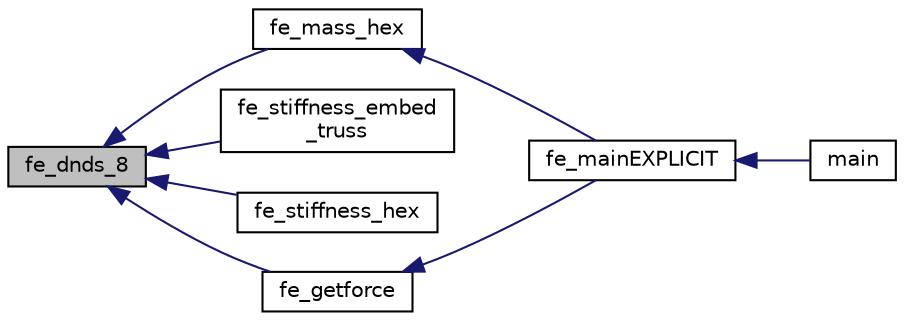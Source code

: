 digraph "fe_dnds_8"
{
  edge [fontname="Helvetica",fontsize="10",labelfontname="Helvetica",labelfontsize="10"];
  node [fontname="Helvetica",fontsize="10",shape=record];
  rankdir="LR";
  Node79 [label="fe_dnds_8",height=0.2,width=0.4,color="black", fillcolor="grey75", style="filled", fontcolor="black"];
  Node79 -> Node80 [dir="back",color="midnightblue",fontsize="10",style="solid"];
  Node80 [label="fe_mass_hex",height=0.2,width=0.4,color="black", fillcolor="white", style="filled",URL="$fe__mass__hex_8cpp.html#a04906e61b8cfdc7232924a594b95eb1f"];
  Node80 -> Node81 [dir="back",color="midnightblue",fontsize="10",style="solid"];
  Node81 [label="fe_mainEXPLICIT",height=0.2,width=0.4,color="black", fillcolor="white", style="filled",URL="$fe__main_e_x_p_l_i_c_i_t_8cpp.html#ab2f8704631ca6c23a453d1905efbb162",tooltip="This function carries out the explicit dynamic analysis of the FEM problem. "];
  Node81 -> Node82 [dir="back",color="midnightblue",fontsize="10",style="solid"];
  Node82 [label="main",height=0.2,width=0.4,color="black", fillcolor="white", style="filled",URL="$main_8cpp.html#ae66f6b31b5ad750f1fe042a706a4e3d4"];
  Node79 -> Node83 [dir="back",color="midnightblue",fontsize="10",style="solid"];
  Node83 [label="fe_stiffness_embed\l_truss",height=0.2,width=0.4,color="black", fillcolor="white", style="filled",URL="$fe__stiffness__embed__truss_8cpp.html#ab3798340a27f0972299b3820aab0ccba"];
  Node79 -> Node84 [dir="back",color="midnightblue",fontsize="10",style="solid"];
  Node84 [label="fe_stiffness_hex",height=0.2,width=0.4,color="black", fillcolor="white", style="filled",URL="$fe__stiffness__hex_8cpp.html#a9378d4fc517465015411134456235a76"];
  Node79 -> Node85 [dir="back",color="midnightblue",fontsize="10",style="solid"];
  Node85 [label="fe_getforce",height=0.2,width=0.4,color="black", fillcolor="white", style="filled",URL="$fe__getforce_8cpp.html#aa8f7f6d72c6b57c721b23a38e2e20fc5"];
  Node85 -> Node81 [dir="back",color="midnightblue",fontsize="10",style="solid"];
}
